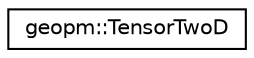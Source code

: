 digraph "Graphical Class Hierarchy"
{
 // LATEX_PDF_SIZE
  edge [fontname="Helvetica",fontsize="10",labelfontname="Helvetica",labelfontsize="10"];
  node [fontname="Helvetica",fontsize="10",shape=record];
  rankdir="LR";
  Node0 [label="geopm::TensorTwoD",height=0.2,width=0.4,color="black", fillcolor="white", style="filled",URL="$classgeopm_1_1_tensor_two_d.html",tooltip="Class to manage data and operations related to 2D Tensors required for neural net inference."];
}
